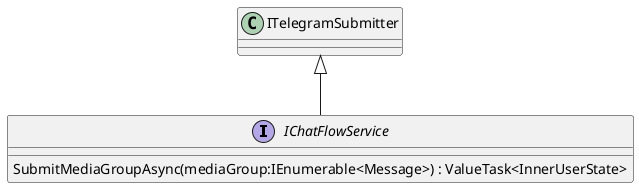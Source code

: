 @startuml
interface IChatFlowService {
    SubmitMediaGroupAsync(mediaGroup:IEnumerable<Message>) : ValueTask<InnerUserState>
}
ITelegramSubmitter <|-- IChatFlowService
@enduml
